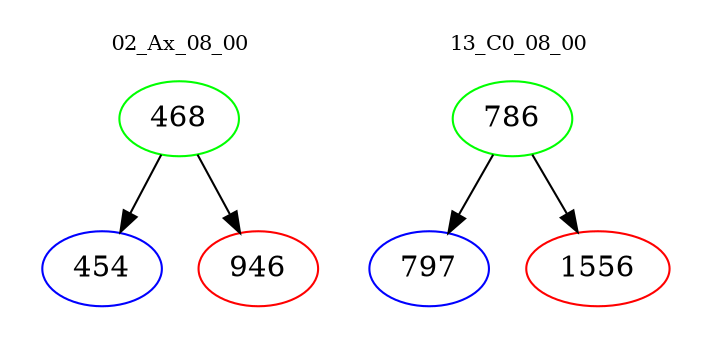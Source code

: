 digraph{
subgraph cluster_0 {
color = white
label = "02_Ax_08_00";
fontsize=10;
T0_468 [label="468", color="green"]
T0_468 -> T0_454 [color="black"]
T0_454 [label="454", color="blue"]
T0_468 -> T0_946 [color="black"]
T0_946 [label="946", color="red"]
}
subgraph cluster_1 {
color = white
label = "13_C0_08_00";
fontsize=10;
T1_786 [label="786", color="green"]
T1_786 -> T1_797 [color="black"]
T1_797 [label="797", color="blue"]
T1_786 -> T1_1556 [color="black"]
T1_1556 [label="1556", color="red"]
}
}
